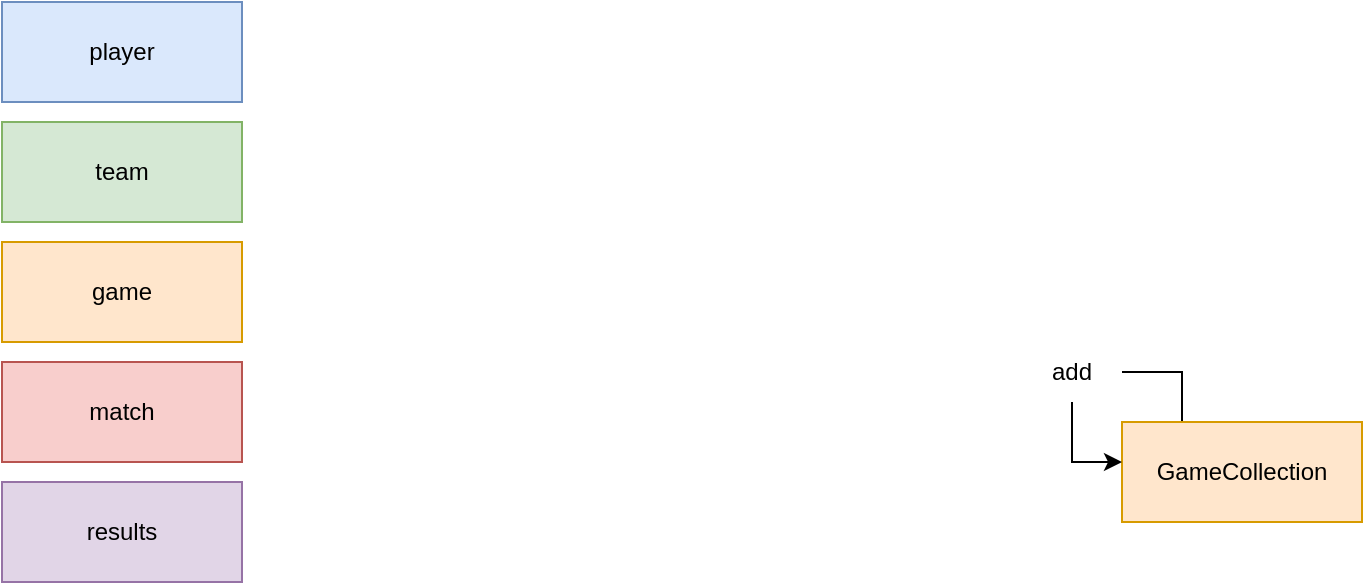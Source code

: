 <mxfile version="20.8.13" type="github">
  <diagram name="Page-1" id="58cdce13-f638-feb5-8d6f-7d28b1aa9fa0">
    <mxGraphModel dx="1434" dy="754" grid="1" gridSize="10" guides="1" tooltips="1" connect="1" arrows="1" fold="1" page="1" pageScale="1" pageWidth="1100" pageHeight="850" background="none" math="0" shadow="0">
      <root>
        <mxCell id="0" />
        <mxCell id="1" parent="0" />
        <mxCell id="dXTx0Du7Se45ZJ5eSAot-1" value="player" style="rounded=0;whiteSpace=wrap;html=1;fillColor=#dae8fc;strokeColor=#6c8ebf;" parent="1" vertex="1">
          <mxGeometry x="40" y="40" width="120" height="50" as="geometry" />
        </mxCell>
        <mxCell id="dXTx0Du7Se45ZJ5eSAot-2" value="team" style="rounded=0;whiteSpace=wrap;html=1;fillColor=#d5e8d4;strokeColor=#82b366;" parent="1" vertex="1">
          <mxGeometry x="40" y="100" width="120" height="50" as="geometry" />
        </mxCell>
        <mxCell id="dXTx0Du7Se45ZJ5eSAot-3" value="match" style="rounded=0;whiteSpace=wrap;html=1;fillColor=#f8cecc;strokeColor=#b85450;" parent="1" vertex="1">
          <mxGeometry x="40" y="220" width="120" height="50" as="geometry" />
        </mxCell>
        <mxCell id="dXTx0Du7Se45ZJ5eSAot-4" value="game" style="rounded=0;whiteSpace=wrap;html=1;fillColor=#ffe6cc;strokeColor=#d79b00;" parent="1" vertex="1">
          <mxGeometry x="40" y="160" width="120" height="50" as="geometry" />
        </mxCell>
        <mxCell id="dXTx0Du7Se45ZJ5eSAot-5" value="results" style="rounded=0;whiteSpace=wrap;html=1;fillColor=#e1d5e7;strokeColor=#9673a6;" parent="1" vertex="1">
          <mxGeometry x="40" y="280" width="120" height="50" as="geometry" />
        </mxCell>
        <mxCell id="dXTx0Du7Se45ZJ5eSAot-11" style="edgeStyle=orthogonalEdgeStyle;rounded=0;orthogonalLoop=1;jettySize=auto;html=1;exitX=0.25;exitY=0;exitDx=0;exitDy=0;entryX=1;entryY=0.5;entryDx=0;entryDy=0;strokeColor=none;" parent="1" source="dXTx0Du7Se45ZJ5eSAot-6" target="dXTx0Du7Se45ZJ5eSAot-7" edge="1">
          <mxGeometry relative="1" as="geometry">
            <Array as="points">
              <mxPoint x="630" y="220" />
            </Array>
          </mxGeometry>
        </mxCell>
        <mxCell id="dXTx0Du7Se45ZJ5eSAot-14" style="edgeStyle=orthogonalEdgeStyle;rounded=0;orthogonalLoop=1;jettySize=auto;html=1;exitX=0.25;exitY=0;exitDx=0;exitDy=0;entryX=1;entryY=0.5;entryDx=0;entryDy=0;endSize=6;targetPerimeterSpacing=0;endArrow=none;endFill=0;" parent="1" source="dXTx0Du7Se45ZJ5eSAot-6" target="dXTx0Du7Se45ZJ5eSAot-7" edge="1">
          <mxGeometry relative="1" as="geometry">
            <Array as="points">
              <mxPoint x="630" y="225" />
            </Array>
          </mxGeometry>
        </mxCell>
        <mxCell id="dXTx0Du7Se45ZJ5eSAot-6" value="GameCollection" style="rounded=0;whiteSpace=wrap;html=1;fillColor=#ffe6cc;strokeColor=#d79b00;" parent="1" vertex="1">
          <mxGeometry x="600" y="250" width="120" height="50" as="geometry" />
        </mxCell>
        <mxCell id="dXTx0Du7Se45ZJ5eSAot-12" value="" style="edgeStyle=orthogonalEdgeStyle;rounded=0;orthogonalLoop=1;jettySize=auto;html=1;exitX=0.5;exitY=1;exitDx=0;exitDy=0;" parent="1" source="dXTx0Du7Se45ZJ5eSAot-7" edge="1">
          <mxGeometry relative="1" as="geometry">
            <mxPoint x="600" y="270" as="targetPoint" />
            <Array as="points">
              <mxPoint x="580" y="270" />
              <mxPoint x="600" y="270" />
            </Array>
          </mxGeometry>
        </mxCell>
        <mxCell id="dXTx0Du7Se45ZJ5eSAot-7" value="add" style="rounded=0;whiteSpace=wrap;html=1;fillColor=none;strokeColor=none;" parent="1" vertex="1">
          <mxGeometry x="550" y="210" width="50" height="30" as="geometry" />
        </mxCell>
      </root>
    </mxGraphModel>
  </diagram>
</mxfile>

